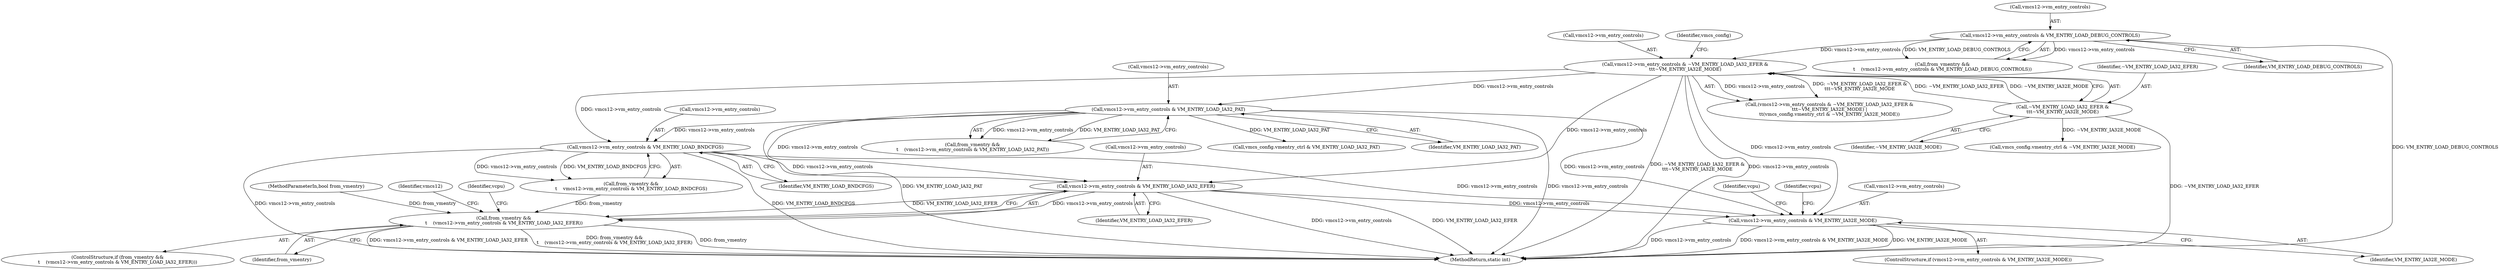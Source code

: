 digraph "0_linux_51aa68e7d57e3217192d88ce90fd5b8ef29ec94f@pointer" {
"1000913" [label="(Call,vmcs12->vm_entry_controls & VM_ENTRY_LOAD_IA32_EFER)"];
"1000699" [label="(Call,vmcs12->vm_entry_controls & ~VM_ENTRY_LOAD_IA32_EFER &\n\t\t\t~VM_ENTRY_IA32E_MODE)"];
"1000317" [label="(Call,vmcs12->vm_entry_controls & VM_ENTRY_LOAD_DEBUG_CONTROLS)"];
"1000703" [label="(Call,~VM_ENTRY_LOAD_IA32_EFER &\n\t\t\t~VM_ENTRY_IA32E_MODE)"];
"1000756" [label="(Call,vmcs12->vm_entry_controls & VM_ENTRY_LOAD_BNDCFGS)"];
"1000714" [label="(Call,vmcs12->vm_entry_controls & VM_ENTRY_LOAD_IA32_PAT)"];
"1000911" [label="(Call,from_vmentry &&\n\t    (vmcs12->vm_entry_controls & VM_ENTRY_LOAD_IA32_EFER))"];
"1000929" [label="(Call,vmcs12->vm_entry_controls & VM_ENTRY_IA32E_MODE)"];
"1000757" [label="(Call,vmcs12->vm_entry_controls)"];
"1000911" [label="(Call,from_vmentry &&\n\t    (vmcs12->vm_entry_controls & VM_ENTRY_LOAD_IA32_EFER))"];
"1000712" [label="(Call,from_vmentry &&\n\t    (vmcs12->vm_entry_controls & VM_ENTRY_LOAD_IA32_PAT))"];
"1000917" [label="(Identifier,VM_ENTRY_LOAD_IA32_EFER)"];
"1000706" [label="(Call,vmcs_config.vmentry_ctrl & ~VM_ENTRY_IA32E_MODE)"];
"1000736" [label="(Call,vmcs_config.vmentry_ctrl & VM_ENTRY_LOAD_IA32_PAT)"];
"1000912" [label="(Identifier,from_vmentry)"];
"1000318" [label="(Call,vmcs12->vm_entry_controls)"];
"1000718" [label="(Identifier,VM_ENTRY_LOAD_IA32_PAT)"];
"1000760" [label="(Identifier,VM_ENTRY_LOAD_BNDCFGS)"];
"1000931" [label="(Identifier,vmcs12)"];
"1000703" [label="(Call,~VM_ENTRY_LOAD_IA32_EFER &\n\t\t\t~VM_ENTRY_IA32E_MODE)"];
"1000704" [label="(Identifier,~VM_ENTRY_LOAD_IA32_EFER)"];
"1000715" [label="(Call,vmcs12->vm_entry_controls)"];
"1000921" [label="(Identifier,vcpu)"];
"1000754" [label="(Call,from_vmentry &&\n\t    vmcs12->vm_entry_controls & VM_ENTRY_LOAD_BNDCFGS)"];
"1000914" [label="(Call,vmcs12->vm_entry_controls)"];
"1000930" [label="(Call,vmcs12->vm_entry_controls)"];
"1000708" [label="(Identifier,vmcs_config)"];
"1000705" [label="(Identifier,~VM_ENTRY_IA32E_MODE)"];
"1000315" [label="(Call,from_vmentry &&\n\t    (vmcs12->vm_entry_controls & VM_ENTRY_LOAD_DEBUG_CONTROLS))"];
"1001021" [label="(MethodReturn,static int)"];
"1000928" [label="(ControlStructure,if (vmcs12->vm_entry_controls & VM_ENTRY_IA32E_MODE))"];
"1000937" [label="(Identifier,vcpu)"];
"1000933" [label="(Identifier,VM_ENTRY_IA32E_MODE)"];
"1000929" [label="(Call,vmcs12->vm_entry_controls & VM_ENTRY_IA32E_MODE)"];
"1000124" [label="(MethodParameterIn,bool from_vmentry)"];
"1000698" [label="(Call,(vmcs12->vm_entry_controls & ~VM_ENTRY_LOAD_IA32_EFER &\n\t\t\t~VM_ENTRY_IA32E_MODE) |\n\t\t(vmcs_config.vmentry_ctrl & ~VM_ENTRY_IA32E_MODE))"];
"1000947" [label="(Identifier,vcpu)"];
"1000756" [label="(Call,vmcs12->vm_entry_controls & VM_ENTRY_LOAD_BNDCFGS)"];
"1000699" [label="(Call,vmcs12->vm_entry_controls & ~VM_ENTRY_LOAD_IA32_EFER &\n\t\t\t~VM_ENTRY_IA32E_MODE)"];
"1000317" [label="(Call,vmcs12->vm_entry_controls & VM_ENTRY_LOAD_DEBUG_CONTROLS)"];
"1000321" [label="(Identifier,VM_ENTRY_LOAD_DEBUG_CONTROLS)"];
"1000913" [label="(Call,vmcs12->vm_entry_controls & VM_ENTRY_LOAD_IA32_EFER)"];
"1000910" [label="(ControlStructure,if (from_vmentry &&\n\t    (vmcs12->vm_entry_controls & VM_ENTRY_LOAD_IA32_EFER)))"];
"1000714" [label="(Call,vmcs12->vm_entry_controls & VM_ENTRY_LOAD_IA32_PAT)"];
"1000700" [label="(Call,vmcs12->vm_entry_controls)"];
"1000913" -> "1000911"  [label="AST: "];
"1000913" -> "1000917"  [label="CFG: "];
"1000914" -> "1000913"  [label="AST: "];
"1000917" -> "1000913"  [label="AST: "];
"1000911" -> "1000913"  [label="CFG: "];
"1000913" -> "1001021"  [label="DDG: vmcs12->vm_entry_controls"];
"1000913" -> "1001021"  [label="DDG: VM_ENTRY_LOAD_IA32_EFER"];
"1000913" -> "1000911"  [label="DDG: vmcs12->vm_entry_controls"];
"1000913" -> "1000911"  [label="DDG: VM_ENTRY_LOAD_IA32_EFER"];
"1000699" -> "1000913"  [label="DDG: vmcs12->vm_entry_controls"];
"1000756" -> "1000913"  [label="DDG: vmcs12->vm_entry_controls"];
"1000714" -> "1000913"  [label="DDG: vmcs12->vm_entry_controls"];
"1000913" -> "1000929"  [label="DDG: vmcs12->vm_entry_controls"];
"1000699" -> "1000698"  [label="AST: "];
"1000699" -> "1000703"  [label="CFG: "];
"1000700" -> "1000699"  [label="AST: "];
"1000703" -> "1000699"  [label="AST: "];
"1000708" -> "1000699"  [label="CFG: "];
"1000699" -> "1001021"  [label="DDG: vmcs12->vm_entry_controls"];
"1000699" -> "1001021"  [label="DDG: ~VM_ENTRY_LOAD_IA32_EFER &\n\t\t\t~VM_ENTRY_IA32E_MODE"];
"1000699" -> "1000698"  [label="DDG: vmcs12->vm_entry_controls"];
"1000699" -> "1000698"  [label="DDG: ~VM_ENTRY_LOAD_IA32_EFER &\n\t\t\t~VM_ENTRY_IA32E_MODE"];
"1000317" -> "1000699"  [label="DDG: vmcs12->vm_entry_controls"];
"1000703" -> "1000699"  [label="DDG: ~VM_ENTRY_LOAD_IA32_EFER"];
"1000703" -> "1000699"  [label="DDG: ~VM_ENTRY_IA32E_MODE"];
"1000699" -> "1000714"  [label="DDG: vmcs12->vm_entry_controls"];
"1000699" -> "1000756"  [label="DDG: vmcs12->vm_entry_controls"];
"1000699" -> "1000929"  [label="DDG: vmcs12->vm_entry_controls"];
"1000317" -> "1000315"  [label="AST: "];
"1000317" -> "1000321"  [label="CFG: "];
"1000318" -> "1000317"  [label="AST: "];
"1000321" -> "1000317"  [label="AST: "];
"1000315" -> "1000317"  [label="CFG: "];
"1000317" -> "1001021"  [label="DDG: VM_ENTRY_LOAD_DEBUG_CONTROLS"];
"1000317" -> "1000315"  [label="DDG: vmcs12->vm_entry_controls"];
"1000317" -> "1000315"  [label="DDG: VM_ENTRY_LOAD_DEBUG_CONTROLS"];
"1000703" -> "1000705"  [label="CFG: "];
"1000704" -> "1000703"  [label="AST: "];
"1000705" -> "1000703"  [label="AST: "];
"1000703" -> "1001021"  [label="DDG: ~VM_ENTRY_LOAD_IA32_EFER"];
"1000703" -> "1000706"  [label="DDG: ~VM_ENTRY_IA32E_MODE"];
"1000756" -> "1000754"  [label="AST: "];
"1000756" -> "1000760"  [label="CFG: "];
"1000757" -> "1000756"  [label="AST: "];
"1000760" -> "1000756"  [label="AST: "];
"1000754" -> "1000756"  [label="CFG: "];
"1000756" -> "1001021"  [label="DDG: vmcs12->vm_entry_controls"];
"1000756" -> "1001021"  [label="DDG: VM_ENTRY_LOAD_BNDCFGS"];
"1000756" -> "1000754"  [label="DDG: vmcs12->vm_entry_controls"];
"1000756" -> "1000754"  [label="DDG: VM_ENTRY_LOAD_BNDCFGS"];
"1000714" -> "1000756"  [label="DDG: vmcs12->vm_entry_controls"];
"1000756" -> "1000929"  [label="DDG: vmcs12->vm_entry_controls"];
"1000714" -> "1000712"  [label="AST: "];
"1000714" -> "1000718"  [label="CFG: "];
"1000715" -> "1000714"  [label="AST: "];
"1000718" -> "1000714"  [label="AST: "];
"1000712" -> "1000714"  [label="CFG: "];
"1000714" -> "1001021"  [label="DDG: vmcs12->vm_entry_controls"];
"1000714" -> "1001021"  [label="DDG: VM_ENTRY_LOAD_IA32_PAT"];
"1000714" -> "1000712"  [label="DDG: vmcs12->vm_entry_controls"];
"1000714" -> "1000712"  [label="DDG: VM_ENTRY_LOAD_IA32_PAT"];
"1000714" -> "1000736"  [label="DDG: VM_ENTRY_LOAD_IA32_PAT"];
"1000714" -> "1000929"  [label="DDG: vmcs12->vm_entry_controls"];
"1000911" -> "1000910"  [label="AST: "];
"1000911" -> "1000912"  [label="CFG: "];
"1000912" -> "1000911"  [label="AST: "];
"1000921" -> "1000911"  [label="CFG: "];
"1000931" -> "1000911"  [label="CFG: "];
"1000911" -> "1001021"  [label="DDG: from_vmentry &&\n\t    (vmcs12->vm_entry_controls & VM_ENTRY_LOAD_IA32_EFER)"];
"1000911" -> "1001021"  [label="DDG: from_vmentry"];
"1000911" -> "1001021"  [label="DDG: vmcs12->vm_entry_controls & VM_ENTRY_LOAD_IA32_EFER"];
"1000754" -> "1000911"  [label="DDG: from_vmentry"];
"1000124" -> "1000911"  [label="DDG: from_vmentry"];
"1000929" -> "1000928"  [label="AST: "];
"1000929" -> "1000933"  [label="CFG: "];
"1000930" -> "1000929"  [label="AST: "];
"1000933" -> "1000929"  [label="AST: "];
"1000937" -> "1000929"  [label="CFG: "];
"1000947" -> "1000929"  [label="CFG: "];
"1000929" -> "1001021"  [label="DDG: vmcs12->vm_entry_controls & VM_ENTRY_IA32E_MODE"];
"1000929" -> "1001021"  [label="DDG: VM_ENTRY_IA32E_MODE"];
"1000929" -> "1001021"  [label="DDG: vmcs12->vm_entry_controls"];
}

